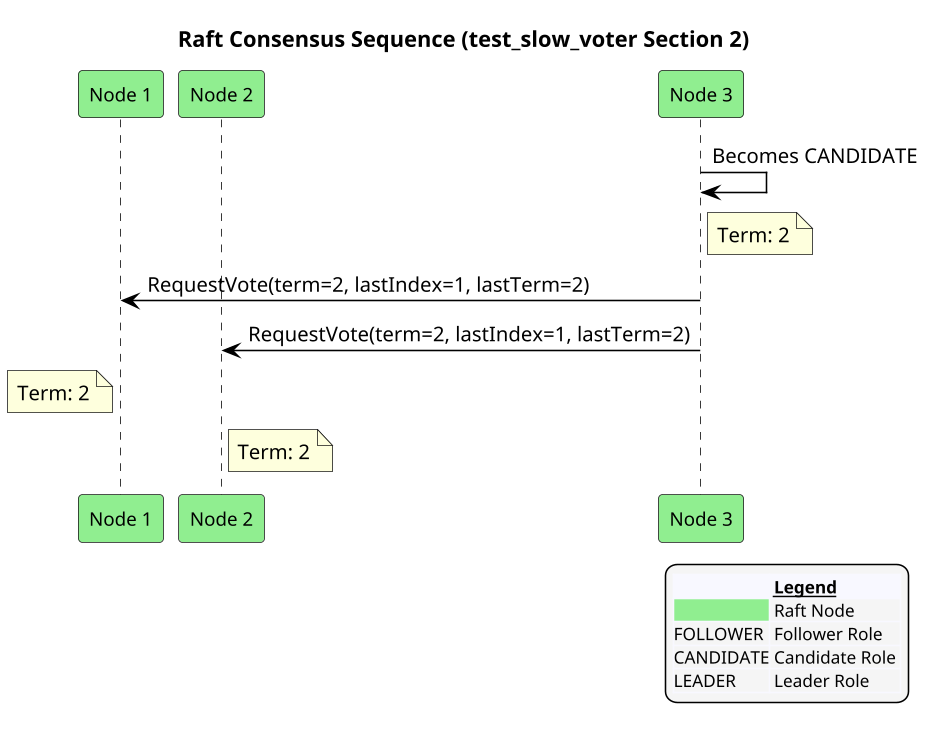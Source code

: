 @startuml
!pragma ratio 0.7
skinparam dpi 150
skinparam monochrome false
skinparam sequence {
  ArrowColor Black
  ActorBorderColor Black
  LifeLineBorderColor Black
  ParticipantFontSize 12
  Padding 10
}
skinparam legend {
  BackgroundColor #F5F5F5
  FontSize 11
}
title Raft Consensus Sequence (test_slow_voter Section 2)

participant "Node 1" as n1 order 10 #Lightgreen
participant "Node 2" as n2 order 20 #Lightgreen
participant "Node 3" as n3 order 30 #Lightgreen
n3 -> n3: Becomes CANDIDATE
note right of n3: Term: 2
n3 -> n1: RequestVote(term=2, lastIndex=1, lastTerm=2)
n3 -> n2: RequestVote(term=2, lastIndex=1, lastTerm=2)
note left of n1: Term: 2
note right of n2: Term: 2

legend right
  <#GhostWhite,#GhostWhite>|      |= __Legend__ |
  |<#Lightgreen>| Raft Node |
  |FOLLOWER| Follower Role |
  |CANDIDATE| Candidate Role |
  |LEADER| Leader Role |
endlegend
@enduml
